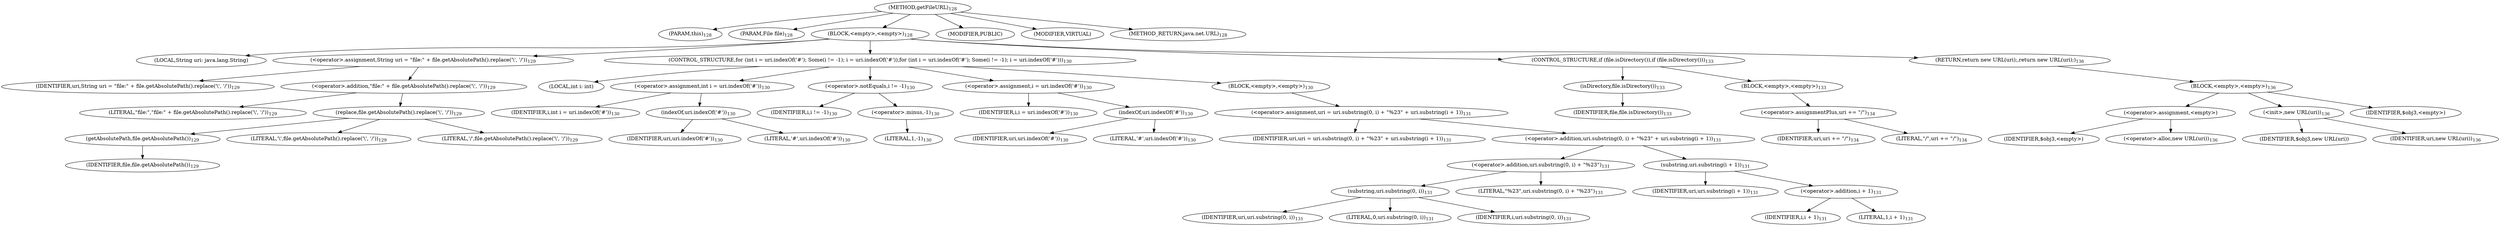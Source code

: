 digraph "getFileURL" {  
"151" [label = <(METHOD,getFileURL)<SUB>128</SUB>> ]
"152" [label = <(PARAM,this)<SUB>128</SUB>> ]
"153" [label = <(PARAM,File file)<SUB>128</SUB>> ]
"154" [label = <(BLOCK,&lt;empty&gt;,&lt;empty&gt;)<SUB>128</SUB>> ]
"155" [label = <(LOCAL,String uri: java.lang.String)> ]
"156" [label = <(&lt;operator&gt;.assignment,String uri = &quot;file:&quot; + file.getAbsolutePath().replace('\\', '/'))<SUB>129</SUB>> ]
"157" [label = <(IDENTIFIER,uri,String uri = &quot;file:&quot; + file.getAbsolutePath().replace('\\', '/'))<SUB>129</SUB>> ]
"158" [label = <(&lt;operator&gt;.addition,&quot;file:&quot; + file.getAbsolutePath().replace('\\', '/'))<SUB>129</SUB>> ]
"159" [label = <(LITERAL,&quot;file:&quot;,&quot;file:&quot; + file.getAbsolutePath().replace('\\', '/'))<SUB>129</SUB>> ]
"160" [label = <(replace,file.getAbsolutePath().replace('\\', '/'))<SUB>129</SUB>> ]
"161" [label = <(getAbsolutePath,file.getAbsolutePath())<SUB>129</SUB>> ]
"162" [label = <(IDENTIFIER,file,file.getAbsolutePath())<SUB>129</SUB>> ]
"163" [label = <(LITERAL,'\\',file.getAbsolutePath().replace('\\', '/'))<SUB>129</SUB>> ]
"164" [label = <(LITERAL,'/',file.getAbsolutePath().replace('\\', '/'))<SUB>129</SUB>> ]
"165" [label = <(CONTROL_STRUCTURE,for (int i = uri.indexOf('#'); Some(i != -1); i = uri.indexOf('#')),for (int i = uri.indexOf('#'); Some(i != -1); i = uri.indexOf('#')))<SUB>130</SUB>> ]
"166" [label = <(LOCAL,int i: int)> ]
"167" [label = <(&lt;operator&gt;.assignment,int i = uri.indexOf('#'))<SUB>130</SUB>> ]
"168" [label = <(IDENTIFIER,i,int i = uri.indexOf('#'))<SUB>130</SUB>> ]
"169" [label = <(indexOf,uri.indexOf('#'))<SUB>130</SUB>> ]
"170" [label = <(IDENTIFIER,uri,uri.indexOf('#'))<SUB>130</SUB>> ]
"171" [label = <(LITERAL,'#',uri.indexOf('#'))<SUB>130</SUB>> ]
"172" [label = <(&lt;operator&gt;.notEquals,i != -1)<SUB>130</SUB>> ]
"173" [label = <(IDENTIFIER,i,i != -1)<SUB>130</SUB>> ]
"174" [label = <(&lt;operator&gt;.minus,-1)<SUB>130</SUB>> ]
"175" [label = <(LITERAL,1,-1)<SUB>130</SUB>> ]
"176" [label = <(&lt;operator&gt;.assignment,i = uri.indexOf('#'))<SUB>130</SUB>> ]
"177" [label = <(IDENTIFIER,i,i = uri.indexOf('#'))<SUB>130</SUB>> ]
"178" [label = <(indexOf,uri.indexOf('#'))<SUB>130</SUB>> ]
"179" [label = <(IDENTIFIER,uri,uri.indexOf('#'))<SUB>130</SUB>> ]
"180" [label = <(LITERAL,'#',uri.indexOf('#'))<SUB>130</SUB>> ]
"181" [label = <(BLOCK,&lt;empty&gt;,&lt;empty&gt;)<SUB>130</SUB>> ]
"182" [label = <(&lt;operator&gt;.assignment,uri = uri.substring(0, i) + &quot;%23&quot; + uri.substring(i + 1))<SUB>131</SUB>> ]
"183" [label = <(IDENTIFIER,uri,uri = uri.substring(0, i) + &quot;%23&quot; + uri.substring(i + 1))<SUB>131</SUB>> ]
"184" [label = <(&lt;operator&gt;.addition,uri.substring(0, i) + &quot;%23&quot; + uri.substring(i + 1))<SUB>131</SUB>> ]
"185" [label = <(&lt;operator&gt;.addition,uri.substring(0, i) + &quot;%23&quot;)<SUB>131</SUB>> ]
"186" [label = <(substring,uri.substring(0, i))<SUB>131</SUB>> ]
"187" [label = <(IDENTIFIER,uri,uri.substring(0, i))<SUB>131</SUB>> ]
"188" [label = <(LITERAL,0,uri.substring(0, i))<SUB>131</SUB>> ]
"189" [label = <(IDENTIFIER,i,uri.substring(0, i))<SUB>131</SUB>> ]
"190" [label = <(LITERAL,&quot;%23&quot;,uri.substring(0, i) + &quot;%23&quot;)<SUB>131</SUB>> ]
"191" [label = <(substring,uri.substring(i + 1))<SUB>131</SUB>> ]
"192" [label = <(IDENTIFIER,uri,uri.substring(i + 1))<SUB>131</SUB>> ]
"193" [label = <(&lt;operator&gt;.addition,i + 1)<SUB>131</SUB>> ]
"194" [label = <(IDENTIFIER,i,i + 1)<SUB>131</SUB>> ]
"195" [label = <(LITERAL,1,i + 1)<SUB>131</SUB>> ]
"196" [label = <(CONTROL_STRUCTURE,if (file.isDirectory()),if (file.isDirectory()))<SUB>133</SUB>> ]
"197" [label = <(isDirectory,file.isDirectory())<SUB>133</SUB>> ]
"198" [label = <(IDENTIFIER,file,file.isDirectory())<SUB>133</SUB>> ]
"199" [label = <(BLOCK,&lt;empty&gt;,&lt;empty&gt;)<SUB>133</SUB>> ]
"200" [label = <(&lt;operator&gt;.assignmentPlus,uri += &quot;/&quot;)<SUB>134</SUB>> ]
"201" [label = <(IDENTIFIER,uri,uri += &quot;/&quot;)<SUB>134</SUB>> ]
"202" [label = <(LITERAL,&quot;/&quot;,uri += &quot;/&quot;)<SUB>134</SUB>> ]
"203" [label = <(RETURN,return new URL(uri);,return new URL(uri);)<SUB>136</SUB>> ]
"204" [label = <(BLOCK,&lt;empty&gt;,&lt;empty&gt;)<SUB>136</SUB>> ]
"205" [label = <(&lt;operator&gt;.assignment,&lt;empty&gt;)> ]
"206" [label = <(IDENTIFIER,$obj3,&lt;empty&gt;)> ]
"207" [label = <(&lt;operator&gt;.alloc,new URL(uri))<SUB>136</SUB>> ]
"208" [label = <(&lt;init&gt;,new URL(uri))<SUB>136</SUB>> ]
"209" [label = <(IDENTIFIER,$obj3,new URL(uri))> ]
"210" [label = <(IDENTIFIER,uri,new URL(uri))<SUB>136</SUB>> ]
"211" [label = <(IDENTIFIER,$obj3,&lt;empty&gt;)> ]
"212" [label = <(MODIFIER,PUBLIC)> ]
"213" [label = <(MODIFIER,VIRTUAL)> ]
"214" [label = <(METHOD_RETURN,java.net.URL)<SUB>128</SUB>> ]
  "151" -> "152" 
  "151" -> "153" 
  "151" -> "154" 
  "151" -> "212" 
  "151" -> "213" 
  "151" -> "214" 
  "154" -> "155" 
  "154" -> "156" 
  "154" -> "165" 
  "154" -> "196" 
  "154" -> "203" 
  "156" -> "157" 
  "156" -> "158" 
  "158" -> "159" 
  "158" -> "160" 
  "160" -> "161" 
  "160" -> "163" 
  "160" -> "164" 
  "161" -> "162" 
  "165" -> "166" 
  "165" -> "167" 
  "165" -> "172" 
  "165" -> "176" 
  "165" -> "181" 
  "167" -> "168" 
  "167" -> "169" 
  "169" -> "170" 
  "169" -> "171" 
  "172" -> "173" 
  "172" -> "174" 
  "174" -> "175" 
  "176" -> "177" 
  "176" -> "178" 
  "178" -> "179" 
  "178" -> "180" 
  "181" -> "182" 
  "182" -> "183" 
  "182" -> "184" 
  "184" -> "185" 
  "184" -> "191" 
  "185" -> "186" 
  "185" -> "190" 
  "186" -> "187" 
  "186" -> "188" 
  "186" -> "189" 
  "191" -> "192" 
  "191" -> "193" 
  "193" -> "194" 
  "193" -> "195" 
  "196" -> "197" 
  "196" -> "199" 
  "197" -> "198" 
  "199" -> "200" 
  "200" -> "201" 
  "200" -> "202" 
  "203" -> "204" 
  "204" -> "205" 
  "204" -> "208" 
  "204" -> "211" 
  "205" -> "206" 
  "205" -> "207" 
  "208" -> "209" 
  "208" -> "210" 
}
